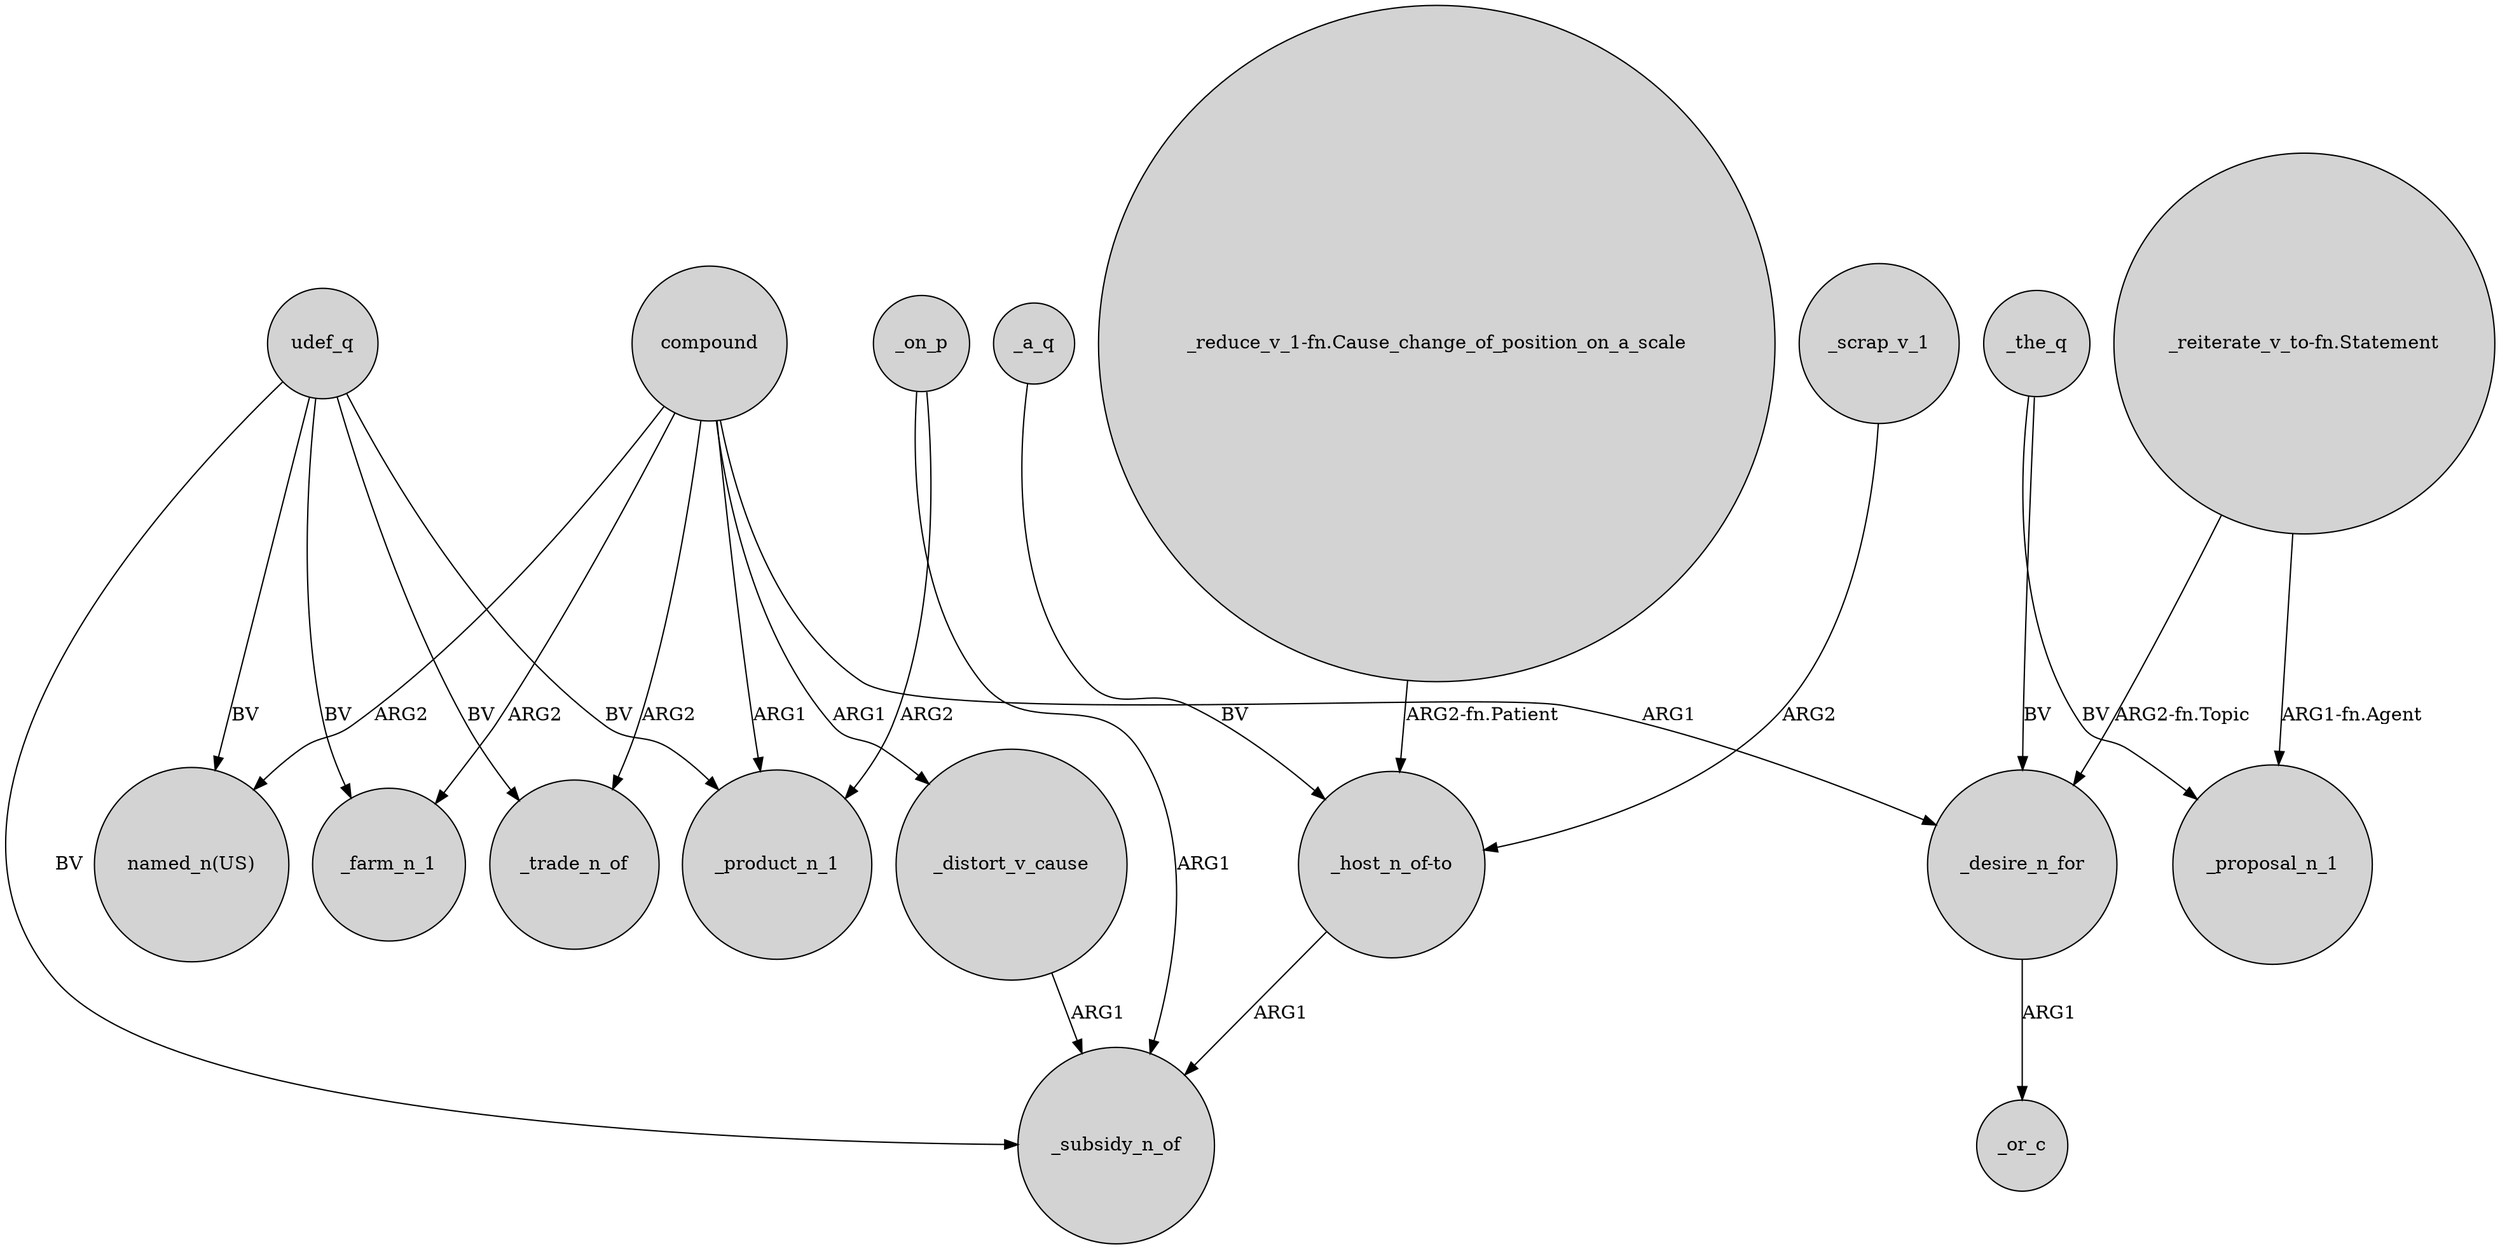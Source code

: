 digraph {
	node [shape=circle style=filled]
	compound -> _product_n_1 [label=ARG1]
	udef_q -> _trade_n_of [label=BV]
	_a_q -> "_host_n_of-to" [label=BV]
	_the_q -> _proposal_n_1 [label=BV]
	udef_q -> "named_n(US)" [label=BV]
	_on_p -> _subsidy_n_of [label=ARG1]
	"_reduce_v_1-fn.Cause_change_of_position_on_a_scale" -> "_host_n_of-to" [label="ARG2-fn.Patient"]
	"_reiterate_v_to-fn.Statement" -> _proposal_n_1 [label="ARG1-fn.Agent"]
	_on_p -> _product_n_1 [label=ARG2]
	compound -> _desire_n_for [label=ARG1]
	compound -> "named_n(US)" [label=ARG2]
	compound -> _distort_v_cause [label=ARG1]
	_desire_n_for -> _or_c [label=ARG1]
	"_host_n_of-to" -> _subsidy_n_of [label=ARG1]
	compound -> _trade_n_of [label=ARG2]
	_distort_v_cause -> _subsidy_n_of [label=ARG1]
	compound -> _farm_n_1 [label=ARG2]
	udef_q -> _product_n_1 [label=BV]
	_scrap_v_1 -> "_host_n_of-to" [label=ARG2]
	udef_q -> _subsidy_n_of [label=BV]
	udef_q -> _farm_n_1 [label=BV]
	_the_q -> _desire_n_for [label=BV]
	"_reiterate_v_to-fn.Statement" -> _desire_n_for [label="ARG2-fn.Topic"]
}
